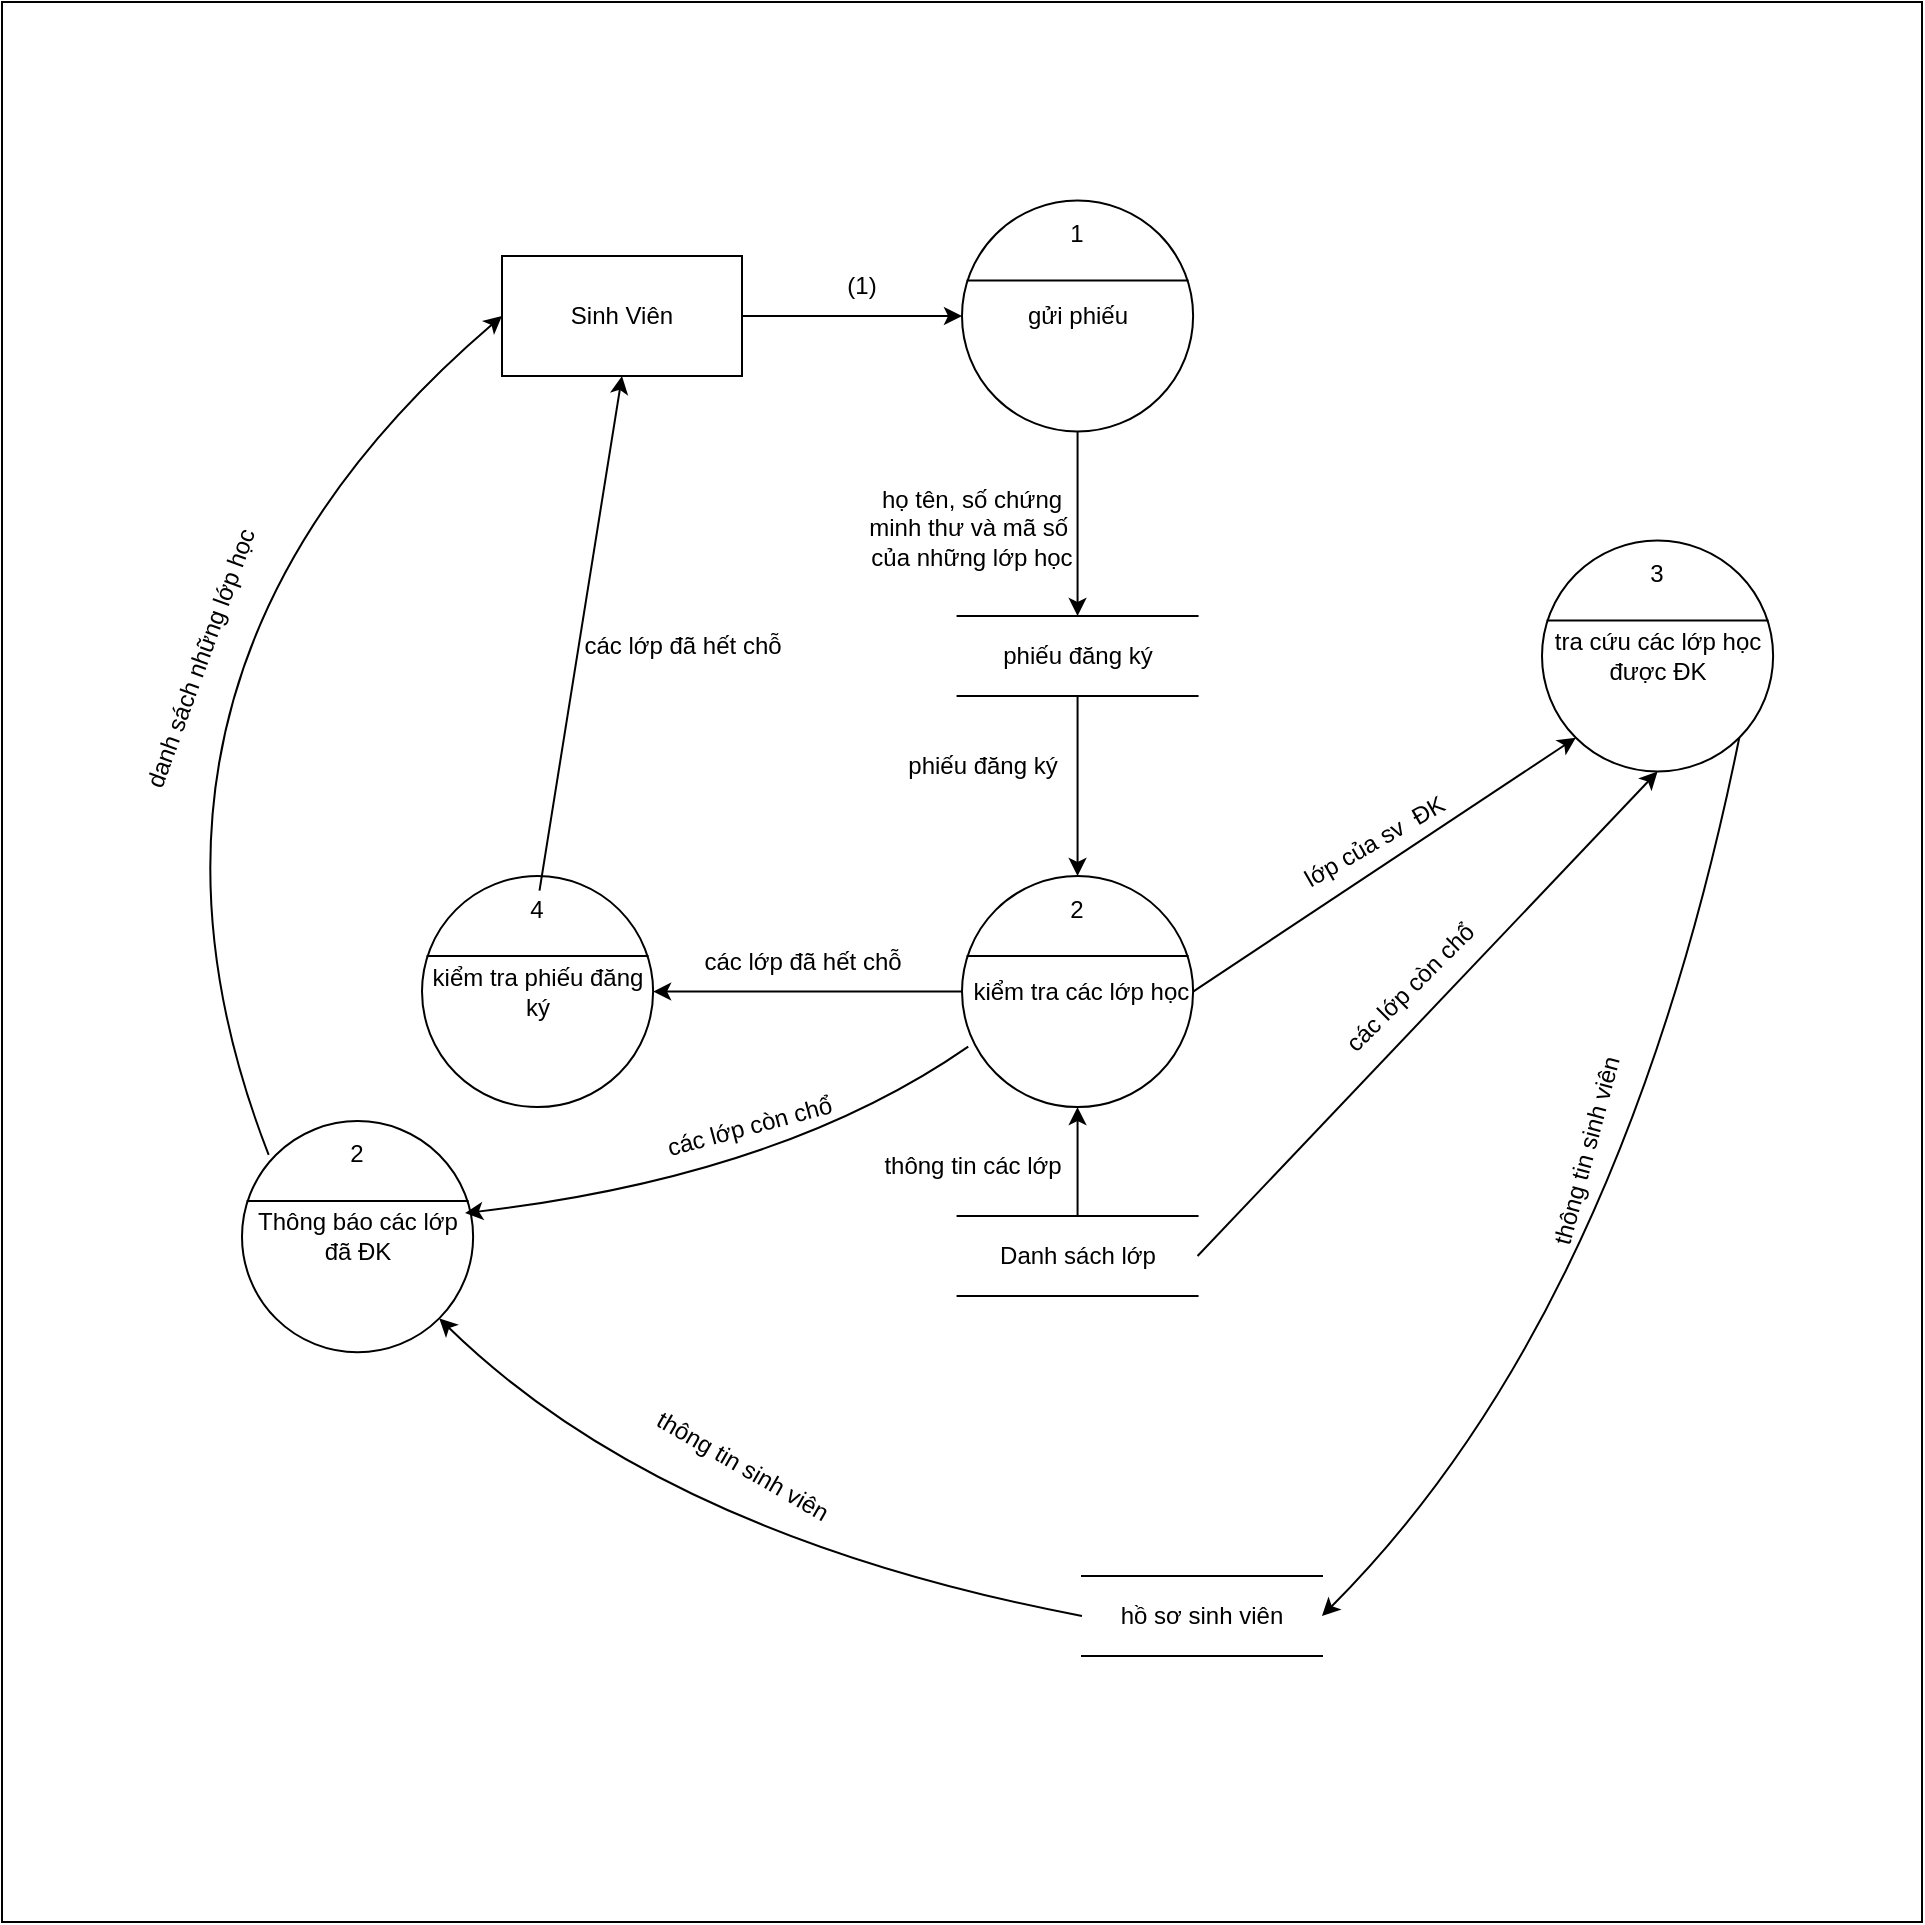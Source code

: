 <mxfile>
    <diagram id="86OEjIF5bJoOTHSKxxui" name="Page-1">
        <mxGraphModel dx="2181" dy="2943" grid="1" gridSize="10" guides="1" tooltips="1" connect="1" arrows="1" fold="1" page="1" pageScale="1" pageWidth="850" pageHeight="1100" math="0" shadow="0">
            <root>
                <mxCell id="0"/>
                <mxCell id="1" parent="0"/>
                <mxCell id="67" value="" style="whiteSpace=wrap;html=1;aspect=fixed;" vertex="1" parent="1">
                    <mxGeometry x="-130" y="-47" width="960" height="960" as="geometry"/>
                </mxCell>
                <mxCell id="7" value="" style="group" parent="1" vertex="1" connectable="0">
                    <mxGeometry x="350" y="52.22" width="115.556" height="115.556" as="geometry"/>
                </mxCell>
                <mxCell id="3" value="gửi phiếu" style="ellipse;whiteSpace=wrap;html=1;aspect=fixed;" parent="7" vertex="1">
                    <mxGeometry width="115.556" height="115.556" as="geometry"/>
                </mxCell>
                <mxCell id="4" value="" style="endArrow=none;html=1;" parent="7" edge="1">
                    <mxGeometry width="50" height="50" relative="1" as="geometry">
                        <mxPoint x="2.28" y="40" as="sourcePoint"/>
                        <mxPoint x="113.28" y="40" as="targetPoint"/>
                    </mxGeometry>
                </mxCell>
                <mxCell id="6" value="1" style="text;strokeColor=none;fillColor=none;align=center;verticalAlign=middle;spacingLeft=4;spacingRight=4;overflow=hidden;points=[[0,0.5],[1,0.5]];portConstraint=eastwest;rotatable=0;whiteSpace=wrap;html=1;" parent="7" vertex="1">
                    <mxGeometry x="13.33" width="88.889" height="33.75" as="geometry"/>
                </mxCell>
                <mxCell id="9" style="edgeStyle=none;html=1;entryX=0;entryY=0.5;entryDx=0;entryDy=0;" parent="1" source="8" target="3" edge="1">
                    <mxGeometry relative="1" as="geometry"/>
                </mxCell>
                <mxCell id="8" value="Sinh Viên" style="rounded=0;whiteSpace=wrap;html=1;" parent="1" vertex="1">
                    <mxGeometry x="120" y="80" width="120" height="60" as="geometry"/>
                </mxCell>
                <mxCell id="20" style="edgeStyle=none;html=1;exitX=0.5;exitY=1;exitDx=0;exitDy=0;" parent="1" source="10" target="19" edge="1">
                    <mxGeometry relative="1" as="geometry"/>
                </mxCell>
                <mxCell id="10" value="phiếu đăng ký" style="shape=partialRectangle;whiteSpace=wrap;html=1;left=0;right=0;fillColor=none;" parent="1" vertex="1">
                    <mxGeometry x="347.78" y="260" width="120" height="40" as="geometry"/>
                </mxCell>
                <mxCell id="14" value="(1)" style="text;html=1;align=center;verticalAlign=middle;whiteSpace=wrap;rounded=0;" parent="1" vertex="1">
                    <mxGeometry x="270" y="80" width="60" height="30" as="geometry"/>
                </mxCell>
                <mxCell id="16" value="" style="group" parent="1" vertex="1" connectable="0">
                    <mxGeometry x="350" y="390" width="115.556" height="115.556" as="geometry"/>
                </mxCell>
                <mxCell id="17" value="&amp;nbsp;kiểm tra các lớp học" style="ellipse;whiteSpace=wrap;html=1;aspect=fixed;" parent="16" vertex="1">
                    <mxGeometry width="115.556" height="115.556" as="geometry"/>
                </mxCell>
                <mxCell id="18" value="" style="endArrow=none;html=1;" parent="16" edge="1">
                    <mxGeometry width="50" height="50" relative="1" as="geometry">
                        <mxPoint x="2.28" y="40" as="sourcePoint"/>
                        <mxPoint x="113.28" y="40" as="targetPoint"/>
                    </mxGeometry>
                </mxCell>
                <mxCell id="19" value="2" style="text;strokeColor=none;fillColor=none;align=center;verticalAlign=middle;spacingLeft=4;spacingRight=4;overflow=hidden;points=[[0,0.5],[1,0.5]];portConstraint=eastwest;rotatable=0;whiteSpace=wrap;html=1;" parent="16" vertex="1">
                    <mxGeometry x="13.33" width="88.889" height="33.75" as="geometry"/>
                </mxCell>
                <mxCell id="28" style="edgeStyle=none;html=1;exitX=1;exitY=0.5;exitDx=0;exitDy=0;entryX=0.5;entryY=1;entryDx=0;entryDy=0;" parent="1" source="22" target="25" edge="1">
                    <mxGeometry relative="1" as="geometry"/>
                </mxCell>
                <mxCell id="47" style="edgeStyle=none;html=1;exitX=0.5;exitY=0;exitDx=0;exitDy=0;entryX=0.5;entryY=1;entryDx=0;entryDy=0;" parent="1" source="22" target="17" edge="1">
                    <mxGeometry relative="1" as="geometry"/>
                </mxCell>
                <mxCell id="22" value="Danh sách lớp" style="shape=partialRectangle;whiteSpace=wrap;html=1;left=0;right=0;fillColor=none;" parent="1" vertex="1">
                    <mxGeometry x="347.78" y="560" width="120" height="40" as="geometry"/>
                </mxCell>
                <mxCell id="24" value="" style="group" parent="1" vertex="1" connectable="0">
                    <mxGeometry x="640" y="222.22" width="115.556" height="115.556" as="geometry"/>
                </mxCell>
                <mxCell id="25" value="tra cứu các lớp học được ĐK" style="ellipse;whiteSpace=wrap;html=1;aspect=fixed;" parent="24" vertex="1">
                    <mxGeometry width="115.556" height="115.556" as="geometry"/>
                </mxCell>
                <mxCell id="26" value="" style="endArrow=none;html=1;" parent="24" edge="1">
                    <mxGeometry width="50" height="50" relative="1" as="geometry">
                        <mxPoint x="2.28" y="40" as="sourcePoint"/>
                        <mxPoint x="113.28" y="40" as="targetPoint"/>
                    </mxGeometry>
                </mxCell>
                <mxCell id="27" value="3" style="text;strokeColor=none;fillColor=none;align=center;verticalAlign=middle;spacingLeft=4;spacingRight=4;overflow=hidden;points=[[0,0.5],[1,0.5]];portConstraint=eastwest;rotatable=0;whiteSpace=wrap;html=1;" parent="24" vertex="1">
                    <mxGeometry x="13.33" width="88.889" height="33.75" as="geometry"/>
                </mxCell>
                <mxCell id="29" style="edgeStyle=none;html=1;exitX=1;exitY=0.5;exitDx=0;exitDy=0;entryX=0;entryY=1;entryDx=0;entryDy=0;" parent="1" source="17" target="25" edge="1">
                    <mxGeometry relative="1" as="geometry"/>
                </mxCell>
                <mxCell id="31" value="" style="group" parent="1" vertex="1" connectable="0">
                    <mxGeometry x="80" y="390" width="115.556" height="115.556" as="geometry"/>
                </mxCell>
                <mxCell id="32" value="kiểm tra phiếu đăng ký" style="ellipse;whiteSpace=wrap;html=1;aspect=fixed;" parent="31" vertex="1">
                    <mxGeometry width="115.556" height="115.556" as="geometry"/>
                </mxCell>
                <mxCell id="33" value="" style="endArrow=none;html=1;" parent="31" edge="1">
                    <mxGeometry width="50" height="50" relative="1" as="geometry">
                        <mxPoint x="2.28" y="40" as="sourcePoint"/>
                        <mxPoint x="113.28" y="40" as="targetPoint"/>
                    </mxGeometry>
                </mxCell>
                <mxCell id="34" value="4" style="text;strokeColor=none;fillColor=none;align=center;verticalAlign=middle;spacingLeft=4;spacingRight=4;overflow=hidden;points=[[0,0.5],[1,0.5]];portConstraint=eastwest;rotatable=0;whiteSpace=wrap;html=1;" parent="31" vertex="1">
                    <mxGeometry x="13.33" width="88.889" height="33.75" as="geometry"/>
                </mxCell>
                <mxCell id="35" style="edgeStyle=none;html=1;exitX=0;exitY=0.5;exitDx=0;exitDy=0;entryX=1;entryY=0.5;entryDx=0;entryDy=0;" parent="1" source="17" target="32" edge="1">
                    <mxGeometry relative="1" as="geometry"/>
                </mxCell>
                <mxCell id="37" style="edgeStyle=none;html=1;exitX=0.511;exitY=0.216;exitDx=0;exitDy=0;entryX=0.5;entryY=1;entryDx=0;entryDy=0;exitPerimeter=0;" parent="1" source="34" target="8" edge="1">
                    <mxGeometry relative="1" as="geometry"/>
                </mxCell>
                <mxCell id="39" value="hồ sơ sinh viên" style="shape=partialRectangle;whiteSpace=wrap;html=1;left=0;right=0;fillColor=none;" parent="1" vertex="1">
                    <mxGeometry x="410" y="740" width="120" height="40" as="geometry"/>
                </mxCell>
                <mxCell id="42" value="" style="curved=1;endArrow=classic;html=1;entryX=1;entryY=0.5;entryDx=0;entryDy=0;exitX=1;exitY=1;exitDx=0;exitDy=0;" parent="1" source="25" target="39" edge="1">
                    <mxGeometry width="50" height="50" relative="1" as="geometry">
                        <mxPoint x="660" y="730" as="sourcePoint"/>
                        <mxPoint x="750" y="430" as="targetPoint"/>
                        <Array as="points">
                            <mxPoint x="680" y="610"/>
                        </Array>
                    </mxGeometry>
                </mxCell>
                <mxCell id="43" value="" style="curved=1;endArrow=classic;html=1;exitX=0;exitY=0.5;exitDx=0;exitDy=0;entryX=1;entryY=1;entryDx=0;entryDy=0;" parent="1" source="39" target="57" edge="1">
                    <mxGeometry width="50" height="50" relative="1" as="geometry">
                        <mxPoint x="150" y="720" as="sourcePoint"/>
                        <mxPoint x="110" y="610" as="targetPoint"/>
                        <Array as="points">
                            <mxPoint x="200" y="720"/>
                        </Array>
                    </mxGeometry>
                </mxCell>
                <mxCell id="45" value="" style="edgeStyle=none;html=1;exitX=0.5;exitY=1;exitDx=0;exitDy=0;entryX=0.5;entryY=0;entryDx=0;entryDy=0;" parent="1" source="3" target="10" edge="1">
                    <mxGeometry relative="1" as="geometry">
                        <mxPoint x="408" y="168" as="sourcePoint"/>
                        <mxPoint x="408" y="260" as="targetPoint"/>
                    </mxGeometry>
                </mxCell>
                <mxCell id="21" value="&lt;div&gt;&lt;font color=&quot;#000000&quot;&gt;họ tên, số chứng minh thư và mã số&amp;nbsp;&lt;/font&gt;&lt;/div&gt;&lt;div&gt;&lt;font color=&quot;#000000&quot;&gt;của những lớp học&lt;/font&gt;&lt;/div&gt;" style="text;html=1;align=center;verticalAlign=middle;whiteSpace=wrap;rounded=0;" parent="1" vertex="1">
                    <mxGeometry x="300" y="190" width="110" height="52.22" as="geometry"/>
                </mxCell>
                <mxCell id="48" value="phiếu đăng ký" style="text;html=1;align=center;verticalAlign=middle;resizable=0;points=[];autosize=1;strokeColor=none;fillColor=none;" parent="1" vertex="1">
                    <mxGeometry x="310" y="320" width="100" height="30" as="geometry"/>
                </mxCell>
                <mxCell id="50" value="lớp của sv&amp;nbsp; ĐK" style="text;html=1;align=center;verticalAlign=middle;resizable=0;points=[];autosize=1;strokeColor=none;fillColor=none;rotation=-30;" parent="1" vertex="1">
                    <mxGeometry x="506" y="358" width="100" height="30" as="geometry"/>
                </mxCell>
                <mxCell id="51" value="các lớp còn chổ&amp;nbsp;" style="text;html=1;align=center;verticalAlign=middle;resizable=0;points=[];autosize=1;strokeColor=none;fillColor=none;rotation=-45;" parent="1" vertex="1">
                    <mxGeometry x="520" y="430" width="110" height="30" as="geometry"/>
                </mxCell>
                <mxCell id="52" value="thông tin các lớp" style="text;html=1;align=center;verticalAlign=middle;resizable=0;points=[];autosize=1;strokeColor=none;fillColor=none;" parent="1" vertex="1">
                    <mxGeometry x="300" y="520" width="110" height="30" as="geometry"/>
                </mxCell>
                <mxCell id="53" value="các lớp đã hết chỗ" style="text;html=1;align=center;verticalAlign=middle;resizable=0;points=[];autosize=1;strokeColor=none;fillColor=none;" parent="1" vertex="1">
                    <mxGeometry x="210" y="418" width="120" height="30" as="geometry"/>
                </mxCell>
                <mxCell id="55" value="thông tin sinh viên" style="text;html=1;align=center;verticalAlign=middle;resizable=0;points=[];autosize=1;strokeColor=none;fillColor=none;rotation=-75;" parent="1" vertex="1">
                    <mxGeometry x="602" y="512.56" width="120" height="30" as="geometry"/>
                </mxCell>
                <mxCell id="56" value="" style="group" parent="1" vertex="1" connectable="0">
                    <mxGeometry x="-10" y="512.56" width="115.556" height="115.556" as="geometry"/>
                </mxCell>
                <mxCell id="57" value="Thông báo các lớp đã ĐK" style="ellipse;whiteSpace=wrap;html=1;aspect=fixed;" parent="56" vertex="1">
                    <mxGeometry width="115.556" height="115.556" as="geometry"/>
                </mxCell>
                <mxCell id="58" value="" style="endArrow=none;html=1;" parent="56" edge="1">
                    <mxGeometry width="50" height="50" relative="1" as="geometry">
                        <mxPoint x="2.28" y="40" as="sourcePoint"/>
                        <mxPoint x="113.28" y="40" as="targetPoint"/>
                    </mxGeometry>
                </mxCell>
                <mxCell id="59" value="2" style="text;strokeColor=none;fillColor=none;align=center;verticalAlign=middle;spacingLeft=4;spacingRight=4;overflow=hidden;points=[[0,0.5],[1,0.5]];portConstraint=eastwest;rotatable=0;whiteSpace=wrap;html=1;" parent="56" vertex="1">
                    <mxGeometry x="13.33" width="88.889" height="33.75" as="geometry"/>
                </mxCell>
                <mxCell id="61" value="các lớp đã hết chỗ" style="text;html=1;align=center;verticalAlign=middle;resizable=0;points=[];autosize=1;strokeColor=none;fillColor=none;" parent="1" vertex="1">
                    <mxGeometry x="150" y="260" width="120" height="30" as="geometry"/>
                </mxCell>
                <mxCell id="62" value="thông tin sinh viên" style="text;html=1;align=center;verticalAlign=middle;resizable=0;points=[];autosize=1;strokeColor=none;fillColor=none;rotation=30;" parent="1" vertex="1">
                    <mxGeometry x="180" y="670" width="120" height="30" as="geometry"/>
                </mxCell>
                <mxCell id="63" value="" style="curved=1;endArrow=classic;html=1;exitX=0;exitY=0.5;exitDx=0;exitDy=0;entryX=0;entryY=0.5;entryDx=0;entryDy=0;" parent="1" source="59" target="8" edge="1">
                    <mxGeometry width="50" height="50" relative="1" as="geometry">
                        <mxPoint x="-90" y="340" as="sourcePoint"/>
                        <mxPoint x="-40" y="290" as="targetPoint"/>
                        <Array as="points">
                            <mxPoint x="-90" y="290"/>
                        </Array>
                    </mxGeometry>
                </mxCell>
                <mxCell id="64" value="" style="curved=1;endArrow=classic;html=1;entryX=0.965;entryY=0.398;entryDx=0;entryDy=0;entryPerimeter=0;exitX=0.027;exitY=0.738;exitDx=0;exitDy=0;exitPerimeter=0;" parent="1" source="17" target="57" edge="1">
                    <mxGeometry width="50" height="50" relative="1" as="geometry">
                        <mxPoint x="220" y="480" as="sourcePoint"/>
                        <mxPoint x="380" y="420" as="targetPoint"/>
                        <Array as="points">
                            <mxPoint x="260" y="540"/>
                        </Array>
                    </mxGeometry>
                </mxCell>
                <mxCell id="65" value="các lớp còn chổ&amp;nbsp;" style="text;html=1;align=center;verticalAlign=middle;resizable=0;points=[];autosize=1;strokeColor=none;fillColor=none;rotation=-15;" parent="1" vertex="1">
                    <mxGeometry x="190" y="500" width="110" height="30" as="geometry"/>
                </mxCell>
                <mxCell id="66" value="danh sách những lớp học&amp;nbsp;" style="text;html=1;align=center;verticalAlign=middle;resizable=0;points=[];autosize=1;strokeColor=none;fillColor=none;rotation=-70;" parent="1" vertex="1">
                    <mxGeometry x="-110" y="265" width="160" height="30" as="geometry"/>
                </mxCell>
            </root>
        </mxGraphModel>
    </diagram>
</mxfile>